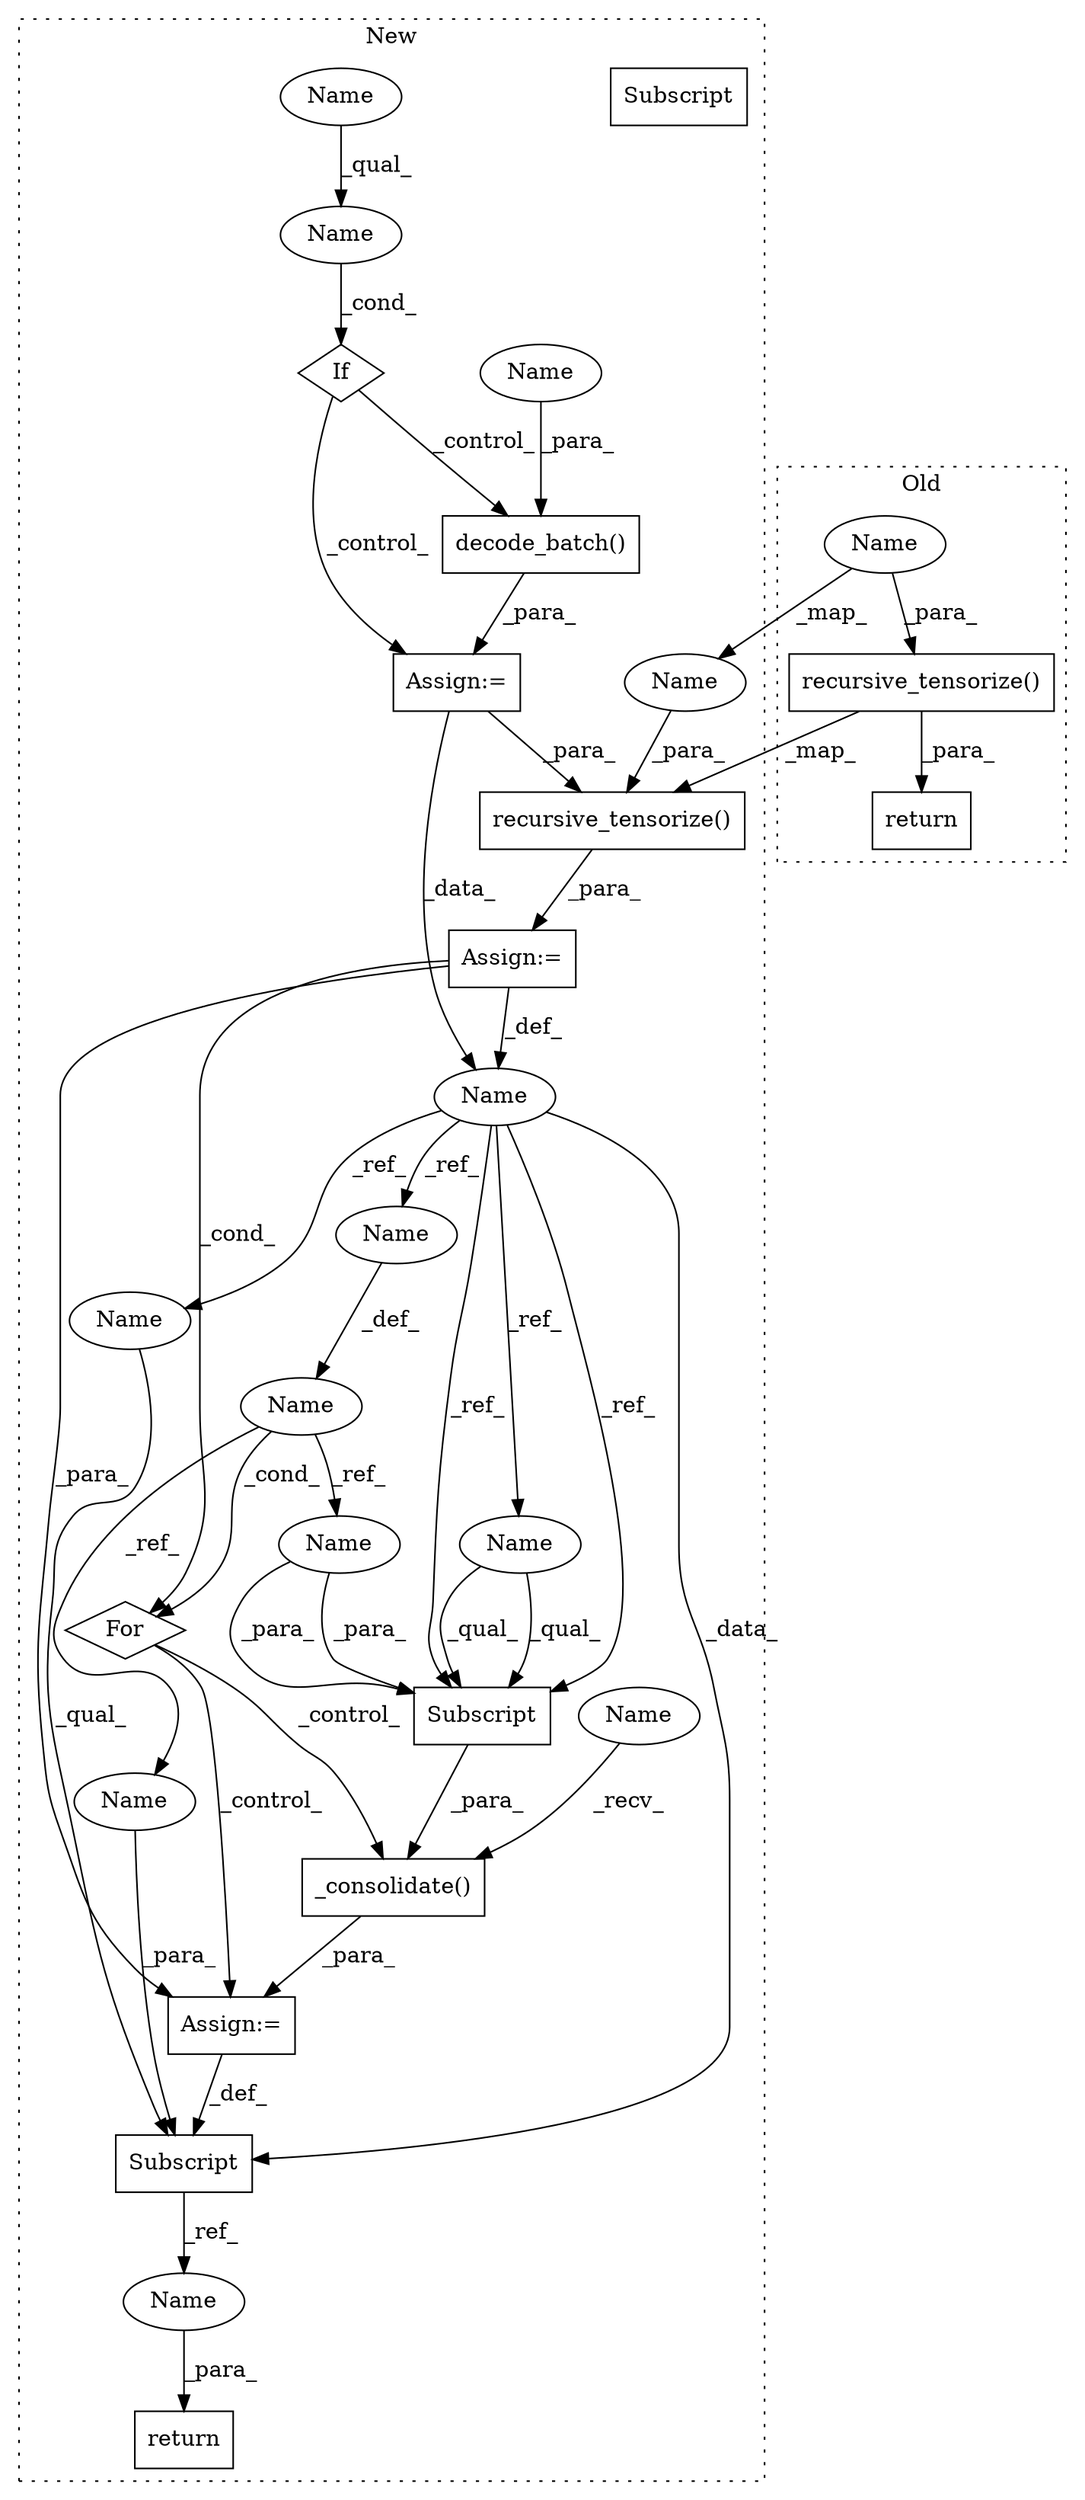 digraph G {
subgraph cluster0 {
1 [label="return" a="93" s="2522" l="7" shape="box"];
12 [label="recursive_tensorize()" a="75" s="2529,2559" l="25,1" shape="box"];
18 [label="Name" a="87" s="2554" l="5" shape="ellipse"];
label = "Old";
style="dotted";
}
subgraph cluster1 {
2 [label="decode_batch()" a="75" s="3713,3760" l="42,1" shape="box"];
3 [label="If" a="96" s="3676" l="3" shape="diamond"];
4 [label="Name" a="87" s="3679" l="12" shape="ellipse"];
5 [label="Assign:=" a="68" s="3710" l="3" shape="box"];
6 [label="return" a="93" s="3923" l="7" shape="box"];
7 [label="Subscript" a="63" s="3856,0" l="18,0" shape="box"];
8 [label="Name" a="87" s="3822" l="11" shape="ellipse"];
9 [label="_consolidate()" a="75" s="3877,3913" l="18,1" shape="box"];
10 [label="Subscript" a="63" s="3895,0" l="18,0" shape="box"];
11 [label="recursive_tensorize()" a="75" s="3778,3808" l="25,1" shape="box"];
13 [label="Name" a="87" s="3770" l="5" shape="ellipse"];
14 [label="For" a="107" s="3818,3842" l="4,14" shape="diamond"];
15 [label="Assign:=" a="68" s="3874" l="3" shape="box"];
16 [label="Assign:=" a="68" s="3775" l="3" shape="box"];
17 [label="Name" a="87" s="3930" l="5" shape="ellipse"];
19 [label="Name" a="87" s="3862" l="11" shape="ellipse"];
20 [label="Name" a="87" s="3901" l="11" shape="ellipse"];
21 [label="Subscript" a="63" s="3895,0" l="18,0" shape="box"];
22 [label="Name" a="87" s="3895" l="5" shape="ellipse"];
23 [label="Name" a="87" s="3837" l="5" shape="ellipse"];
24 [label="Name" a="87" s="3856" l="5" shape="ellipse"];
25 [label="Name" a="87" s="3755" l="5" shape="ellipse"];
26 [label="Name" a="87" s="3803" l="5" shape="ellipse"];
27 [label="Name" a="87" s="3679" l="4" shape="ellipse"];
28 [label="Name" a="87" s="3877" l="4" shape="ellipse"];
label = "New";
style="dotted";
}
2 -> 5 [label="_para_"];
3 -> 5 [label="_control_"];
3 -> 2 [label="_control_"];
4 -> 3 [label="_cond_"];
5 -> 11 [label="_para_"];
5 -> 13 [label="_data_"];
7 -> 17 [label="_ref_"];
8 -> 19 [label="_ref_"];
8 -> 14 [label="_cond_"];
8 -> 20 [label="_ref_"];
9 -> 15 [label="_para_"];
11 -> 16 [label="_para_"];
12 -> 1 [label="_para_"];
12 -> 11 [label="_map_"];
13 -> 23 [label="_ref_"];
13 -> 21 [label="_ref_"];
13 -> 21 [label="_ref_"];
13 -> 22 [label="_ref_"];
13 -> 7 [label="_data_"];
13 -> 24 [label="_ref_"];
14 -> 15 [label="_control_"];
14 -> 9 [label="_control_"];
15 -> 7 [label="_def_"];
16 -> 13 [label="_def_"];
16 -> 15 [label="_para_"];
16 -> 14 [label="_cond_"];
17 -> 6 [label="_para_"];
18 -> 12 [label="_para_"];
18 -> 26 [label="_map_"];
19 -> 7 [label="_para_"];
20 -> 21 [label="_para_"];
20 -> 21 [label="_para_"];
21 -> 9 [label="_para_"];
22 -> 21 [label="_qual_"];
22 -> 21 [label="_qual_"];
23 -> 8 [label="_def_"];
24 -> 7 [label="_qual_"];
25 -> 2 [label="_para_"];
26 -> 11 [label="_para_"];
27 -> 4 [label="_qual_"];
28 -> 9 [label="_recv_"];
}